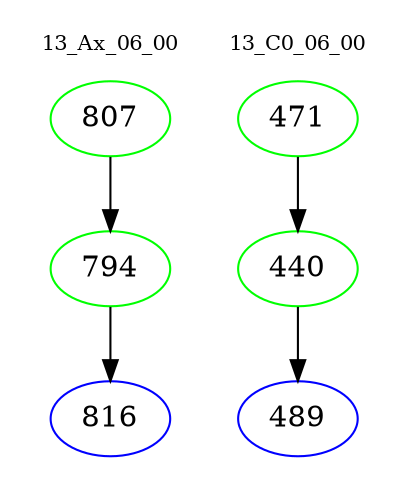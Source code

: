 digraph{
subgraph cluster_0 {
color = white
label = "13_Ax_06_00";
fontsize=10;
T0_807 [label="807", color="green"]
T0_807 -> T0_794 [color="black"]
T0_794 [label="794", color="green"]
T0_794 -> T0_816 [color="black"]
T0_816 [label="816", color="blue"]
}
subgraph cluster_1 {
color = white
label = "13_C0_06_00";
fontsize=10;
T1_471 [label="471", color="green"]
T1_471 -> T1_440 [color="black"]
T1_440 [label="440", color="green"]
T1_440 -> T1_489 [color="black"]
T1_489 [label="489", color="blue"]
}
}
